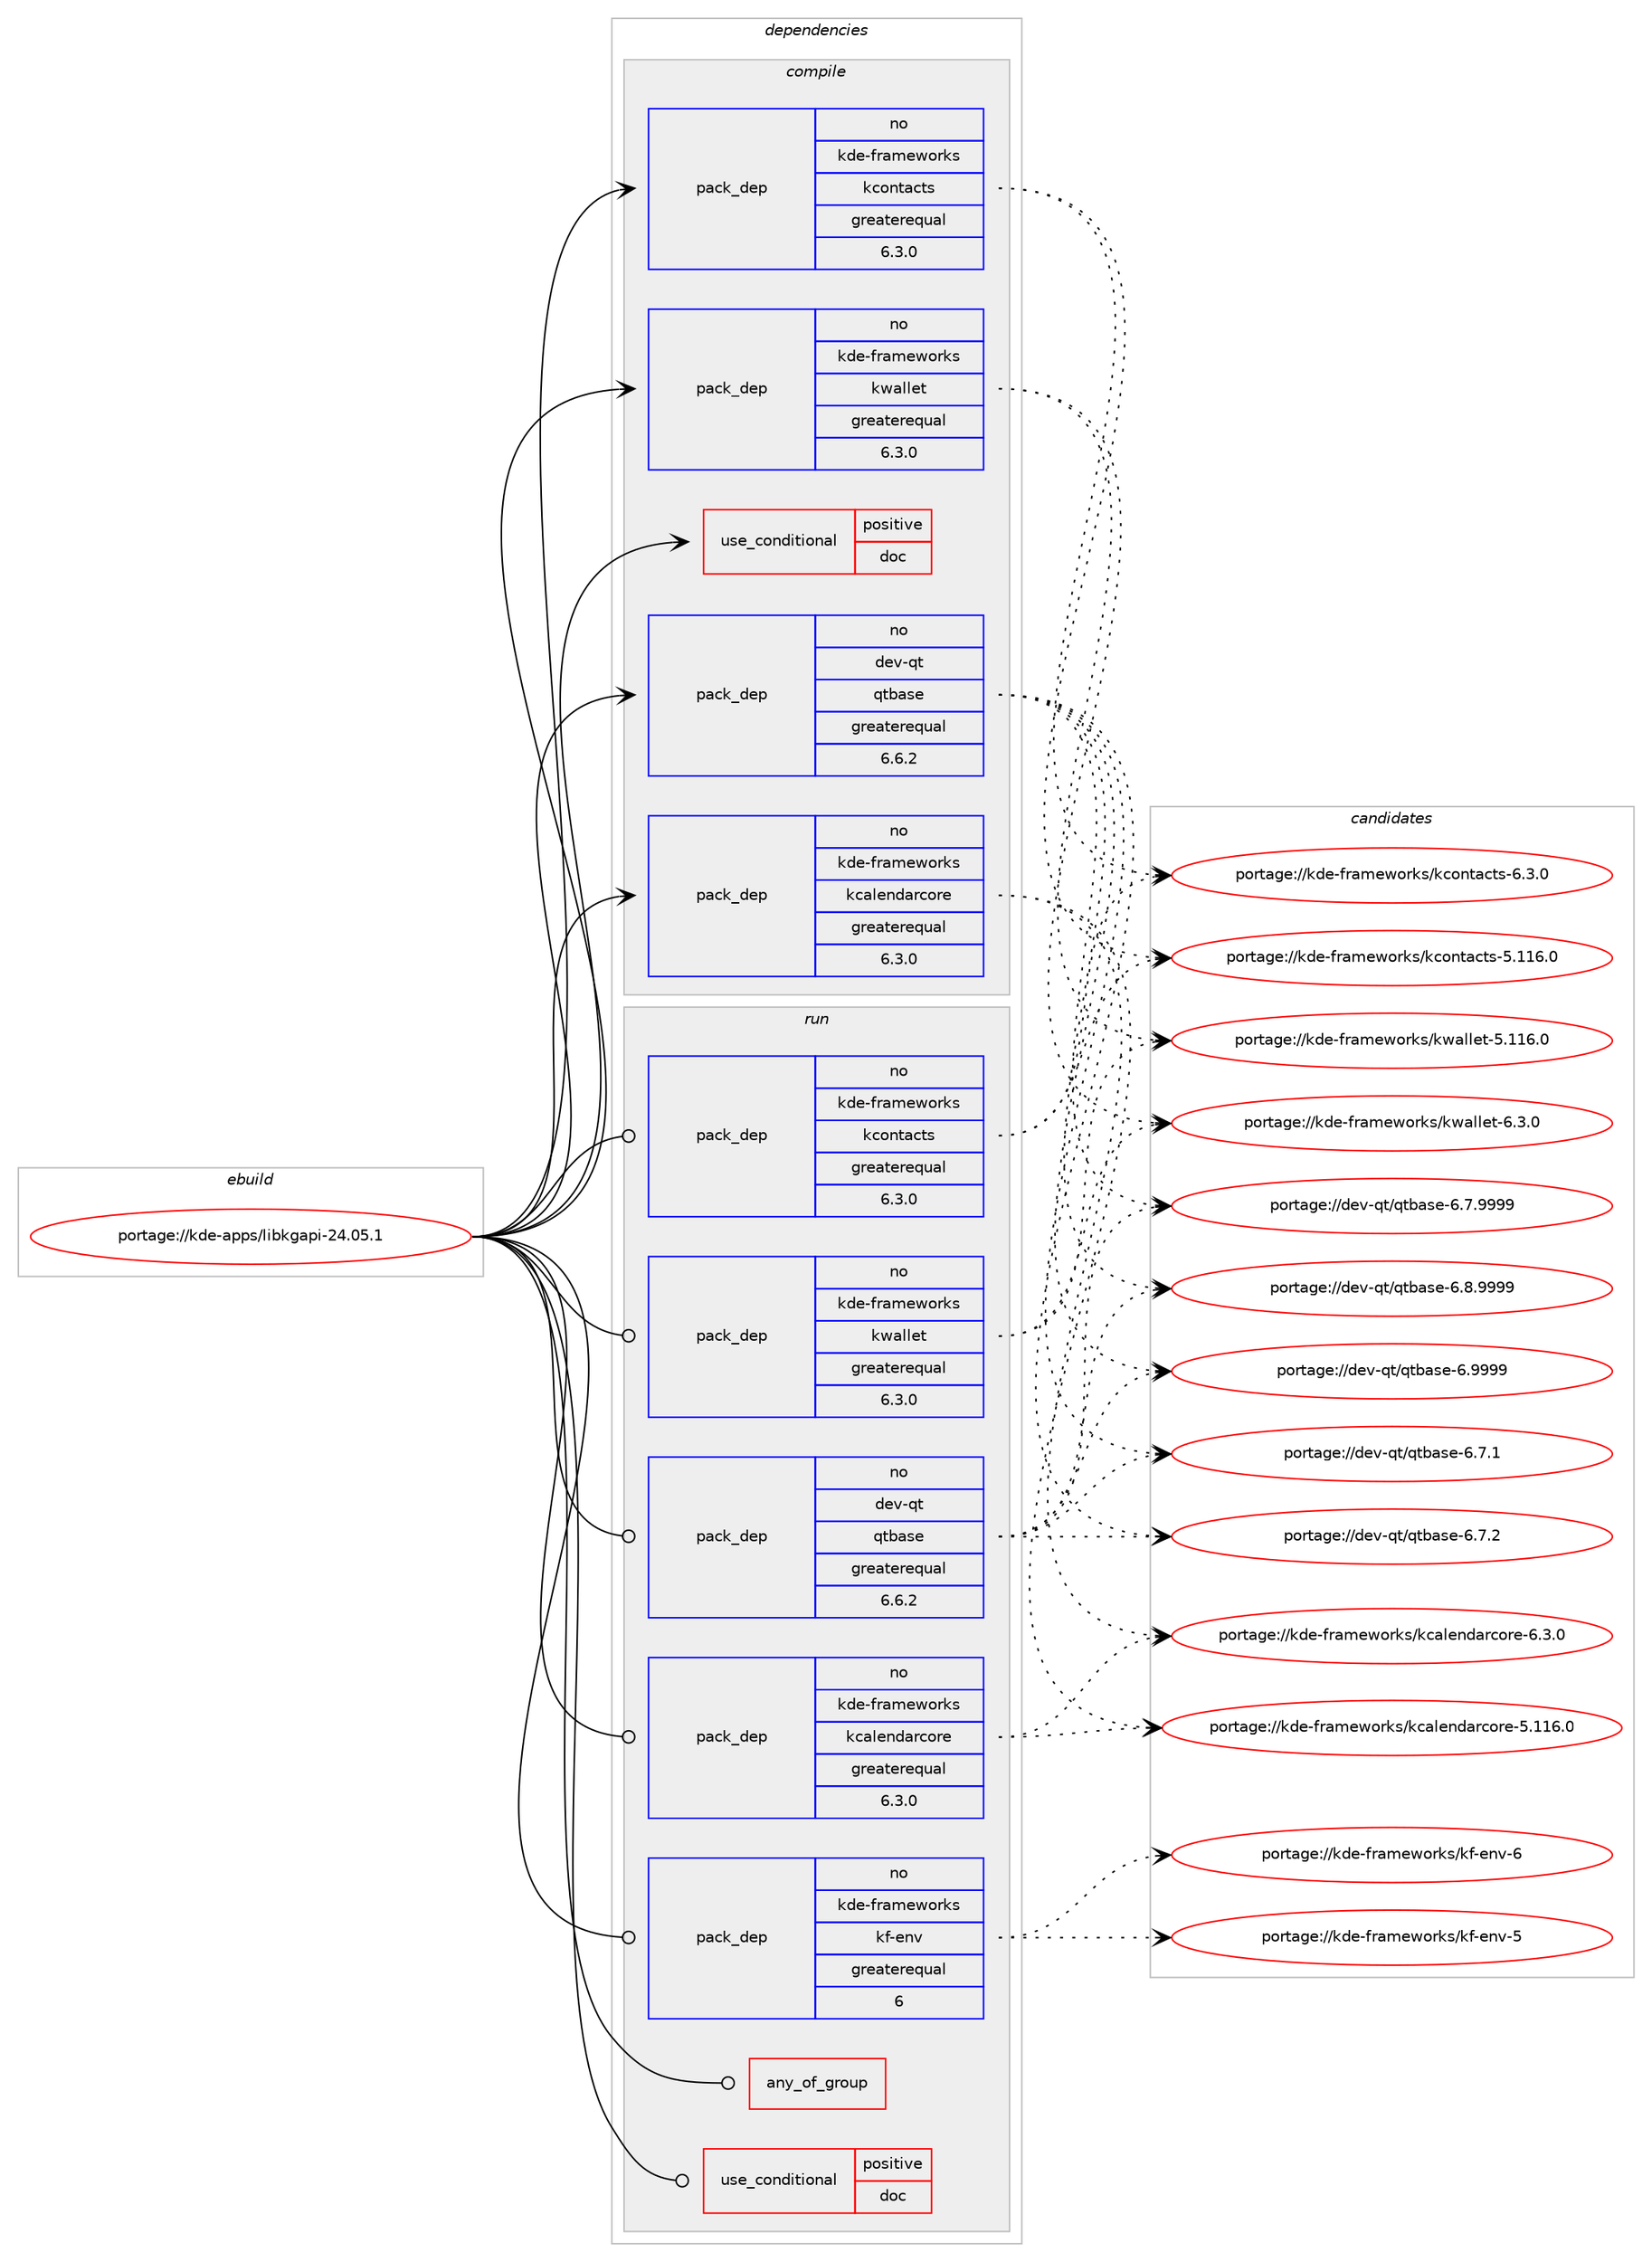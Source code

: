 digraph prolog {

# *************
# Graph options
# *************

newrank=true;
concentrate=true;
compound=true;
graph [rankdir=LR,fontname=Helvetica,fontsize=10,ranksep=1.5];#, ranksep=2.5, nodesep=0.2];
edge  [arrowhead=vee];
node  [fontname=Helvetica,fontsize=10];

# **********
# The ebuild
# **********

subgraph cluster_leftcol {
color=gray;
rank=same;
label=<<i>ebuild</i>>;
id [label="portage://kde-apps/libkgapi-24.05.1", color=red, width=4, href="../kde-apps/libkgapi-24.05.1.svg"];
}

# ****************
# The dependencies
# ****************

subgraph cluster_midcol {
color=gray;
label=<<i>dependencies</i>>;
subgraph cluster_compile {
fillcolor="#eeeeee";
style=filled;
label=<<i>compile</i>>;
subgraph cond65998 {
dependency133618 [label=<<TABLE BORDER="0" CELLBORDER="1" CELLSPACING="0" CELLPADDING="4"><TR><TD ROWSPAN="3" CELLPADDING="10">use_conditional</TD></TR><TR><TD>positive</TD></TR><TR><TD>doc</TD></TR></TABLE>>, shape=none, color=red];
# *** BEGIN UNKNOWN DEPENDENCY TYPE (TODO) ***
# dependency133618 -> package_dependency(portage://kde-apps/libkgapi-24.05.1,install,no,dev-qt,qt-docs,none,[,,],[slot(6)],[])
# *** END UNKNOWN DEPENDENCY TYPE (TODO) ***

}
id:e -> dependency133618:w [weight=20,style="solid",arrowhead="vee"];
# *** BEGIN UNKNOWN DEPENDENCY TYPE (TODO) ***
# id -> package_dependency(portage://kde-apps/libkgapi-24.05.1,install,no,dev-libs,cyrus-sasl,none,[,,],[slot(2)],[])
# *** END UNKNOWN DEPENDENCY TYPE (TODO) ***

subgraph pack65687 {
dependency133619 [label=<<TABLE BORDER="0" CELLBORDER="1" CELLSPACING="0" CELLPADDING="4" WIDTH="220"><TR><TD ROWSPAN="6" CELLPADDING="30">pack_dep</TD></TR><TR><TD WIDTH="110">no</TD></TR><TR><TD>dev-qt</TD></TR><TR><TD>qtbase</TD></TR><TR><TD>greaterequal</TD></TR><TR><TD>6.6.2</TD></TR></TABLE>>, shape=none, color=blue];
}
id:e -> dependency133619:w [weight=20,style="solid",arrowhead="vee"];
# *** BEGIN UNKNOWN DEPENDENCY TYPE (TODO) ***
# id -> package_dependency(portage://kde-apps/libkgapi-24.05.1,install,no,dev-qt,qtbase,none,[,,],[slot(6)],[])
# *** END UNKNOWN DEPENDENCY TYPE (TODO) ***

subgraph pack65688 {
dependency133620 [label=<<TABLE BORDER="0" CELLBORDER="1" CELLSPACING="0" CELLPADDING="4" WIDTH="220"><TR><TD ROWSPAN="6" CELLPADDING="30">pack_dep</TD></TR><TR><TD WIDTH="110">no</TD></TR><TR><TD>kde-frameworks</TD></TR><TR><TD>kcalendarcore</TD></TR><TR><TD>greaterequal</TD></TR><TR><TD>6.3.0</TD></TR></TABLE>>, shape=none, color=blue];
}
id:e -> dependency133620:w [weight=20,style="solid",arrowhead="vee"];
subgraph pack65689 {
dependency133621 [label=<<TABLE BORDER="0" CELLBORDER="1" CELLSPACING="0" CELLPADDING="4" WIDTH="220"><TR><TD ROWSPAN="6" CELLPADDING="30">pack_dep</TD></TR><TR><TD WIDTH="110">no</TD></TR><TR><TD>kde-frameworks</TD></TR><TR><TD>kcontacts</TD></TR><TR><TD>greaterequal</TD></TR><TR><TD>6.3.0</TD></TR></TABLE>>, shape=none, color=blue];
}
id:e -> dependency133621:w [weight=20,style="solid",arrowhead="vee"];
subgraph pack65690 {
dependency133622 [label=<<TABLE BORDER="0" CELLBORDER="1" CELLSPACING="0" CELLPADDING="4" WIDTH="220"><TR><TD ROWSPAN="6" CELLPADDING="30">pack_dep</TD></TR><TR><TD WIDTH="110">no</TD></TR><TR><TD>kde-frameworks</TD></TR><TR><TD>kwallet</TD></TR><TR><TD>greaterequal</TD></TR><TR><TD>6.3.0</TD></TR></TABLE>>, shape=none, color=blue];
}
id:e -> dependency133622:w [weight=20,style="solid",arrowhead="vee"];
}
subgraph cluster_compileandrun {
fillcolor="#eeeeee";
style=filled;
label=<<i>compile and run</i>>;
}
subgraph cluster_run {
fillcolor="#eeeeee";
style=filled;
label=<<i>run</i>>;
subgraph any1781 {
dependency133623 [label=<<TABLE BORDER="0" CELLBORDER="1" CELLSPACING="0" CELLPADDING="4"><TR><TD CELLPADDING="10">any_of_group</TD></TR></TABLE>>, shape=none, color=red];# *** BEGIN UNKNOWN DEPENDENCY TYPE (TODO) ***
# dependency133623 -> package_dependency(portage://kde-apps/libkgapi-24.05.1,run,no,kde-frameworks,breeze-icons,none,[,,],any_different_slot,[])
# *** END UNKNOWN DEPENDENCY TYPE (TODO) ***

# *** BEGIN UNKNOWN DEPENDENCY TYPE (TODO) ***
# dependency133623 -> package_dependency(portage://kde-apps/libkgapi-24.05.1,run,no,kde-frameworks,oxygen-icons,none,[,,],any_different_slot,[])
# *** END UNKNOWN DEPENDENCY TYPE (TODO) ***

}
id:e -> dependency133623:w [weight=20,style="solid",arrowhead="odot"];
subgraph cond65999 {
dependency133624 [label=<<TABLE BORDER="0" CELLBORDER="1" CELLSPACING="0" CELLPADDING="4"><TR><TD ROWSPAN="3" CELLPADDING="10">use_conditional</TD></TR><TR><TD>positive</TD></TR><TR><TD>doc</TD></TR></TABLE>>, shape=none, color=red];
# *** BEGIN UNKNOWN DEPENDENCY TYPE (TODO) ***
# dependency133624 -> package_dependency(portage://kde-apps/libkgapi-24.05.1,run,no,dev-qt,qt-docs,none,[,,],[slot(6)],[])
# *** END UNKNOWN DEPENDENCY TYPE (TODO) ***

}
id:e -> dependency133624:w [weight=20,style="solid",arrowhead="odot"];
# *** BEGIN UNKNOWN DEPENDENCY TYPE (TODO) ***
# id -> package_dependency(portage://kde-apps/libkgapi-24.05.1,run,no,dev-libs,cyrus-sasl,none,[,,],[slot(2)],[])
# *** END UNKNOWN DEPENDENCY TYPE (TODO) ***

subgraph pack65691 {
dependency133625 [label=<<TABLE BORDER="0" CELLBORDER="1" CELLSPACING="0" CELLPADDING="4" WIDTH="220"><TR><TD ROWSPAN="6" CELLPADDING="30">pack_dep</TD></TR><TR><TD WIDTH="110">no</TD></TR><TR><TD>dev-qt</TD></TR><TR><TD>qtbase</TD></TR><TR><TD>greaterequal</TD></TR><TR><TD>6.6.2</TD></TR></TABLE>>, shape=none, color=blue];
}
id:e -> dependency133625:w [weight=20,style="solid",arrowhead="odot"];
# *** BEGIN UNKNOWN DEPENDENCY TYPE (TODO) ***
# id -> package_dependency(portage://kde-apps/libkgapi-24.05.1,run,no,dev-qt,qtbase,none,[,,],[slot(6)],[])
# *** END UNKNOWN DEPENDENCY TYPE (TODO) ***

subgraph pack65692 {
dependency133626 [label=<<TABLE BORDER="0" CELLBORDER="1" CELLSPACING="0" CELLPADDING="4" WIDTH="220"><TR><TD ROWSPAN="6" CELLPADDING="30">pack_dep</TD></TR><TR><TD WIDTH="110">no</TD></TR><TR><TD>kde-frameworks</TD></TR><TR><TD>kcalendarcore</TD></TR><TR><TD>greaterequal</TD></TR><TR><TD>6.3.0</TD></TR></TABLE>>, shape=none, color=blue];
}
id:e -> dependency133626:w [weight=20,style="solid",arrowhead="odot"];
subgraph pack65693 {
dependency133627 [label=<<TABLE BORDER="0" CELLBORDER="1" CELLSPACING="0" CELLPADDING="4" WIDTH="220"><TR><TD ROWSPAN="6" CELLPADDING="30">pack_dep</TD></TR><TR><TD WIDTH="110">no</TD></TR><TR><TD>kde-frameworks</TD></TR><TR><TD>kcontacts</TD></TR><TR><TD>greaterequal</TD></TR><TR><TD>6.3.0</TD></TR></TABLE>>, shape=none, color=blue];
}
id:e -> dependency133627:w [weight=20,style="solid",arrowhead="odot"];
subgraph pack65694 {
dependency133628 [label=<<TABLE BORDER="0" CELLBORDER="1" CELLSPACING="0" CELLPADDING="4" WIDTH="220"><TR><TD ROWSPAN="6" CELLPADDING="30">pack_dep</TD></TR><TR><TD WIDTH="110">no</TD></TR><TR><TD>kde-frameworks</TD></TR><TR><TD>kf-env</TD></TR><TR><TD>greaterequal</TD></TR><TR><TD>6</TD></TR></TABLE>>, shape=none, color=blue];
}
id:e -> dependency133628:w [weight=20,style="solid",arrowhead="odot"];
subgraph pack65695 {
dependency133629 [label=<<TABLE BORDER="0" CELLBORDER="1" CELLSPACING="0" CELLPADDING="4" WIDTH="220"><TR><TD ROWSPAN="6" CELLPADDING="30">pack_dep</TD></TR><TR><TD WIDTH="110">no</TD></TR><TR><TD>kde-frameworks</TD></TR><TR><TD>kwallet</TD></TR><TR><TD>greaterequal</TD></TR><TR><TD>6.3.0</TD></TR></TABLE>>, shape=none, color=blue];
}
id:e -> dependency133629:w [weight=20,style="solid",arrowhead="odot"];
# *** BEGIN UNKNOWN DEPENDENCY TYPE (TODO) ***
# id -> package_dependency(portage://kde-apps/libkgapi-24.05.1,run,weak,kde-apps,libkgapi,none,[,,],[slot(5)],[use(disable(kf6compat),negative)])
# *** END UNKNOWN DEPENDENCY TYPE (TODO) ***

}
}

# **************
# The candidates
# **************

subgraph cluster_choices {
rank=same;
color=gray;
label=<<i>candidates</i>>;

subgraph choice65687 {
color=black;
nodesep=1;
choice10010111845113116471131169897115101455446554649 [label="portage://dev-qt/qtbase-6.7.1", color=red, width=4,href="../dev-qt/qtbase-6.7.1.svg"];
choice10010111845113116471131169897115101455446554650 [label="portage://dev-qt/qtbase-6.7.2", color=red, width=4,href="../dev-qt/qtbase-6.7.2.svg"];
choice10010111845113116471131169897115101455446554657575757 [label="portage://dev-qt/qtbase-6.7.9999", color=red, width=4,href="../dev-qt/qtbase-6.7.9999.svg"];
choice10010111845113116471131169897115101455446564657575757 [label="portage://dev-qt/qtbase-6.8.9999", color=red, width=4,href="../dev-qt/qtbase-6.8.9999.svg"];
choice1001011184511311647113116989711510145544657575757 [label="portage://dev-qt/qtbase-6.9999", color=red, width=4,href="../dev-qt/qtbase-6.9999.svg"];
dependency133619:e -> choice10010111845113116471131169897115101455446554649:w [style=dotted,weight="100"];
dependency133619:e -> choice10010111845113116471131169897115101455446554650:w [style=dotted,weight="100"];
dependency133619:e -> choice10010111845113116471131169897115101455446554657575757:w [style=dotted,weight="100"];
dependency133619:e -> choice10010111845113116471131169897115101455446564657575757:w [style=dotted,weight="100"];
dependency133619:e -> choice1001011184511311647113116989711510145544657575757:w [style=dotted,weight="100"];
}
subgraph choice65688 {
color=black;
nodesep=1;
choice107100101451021149710910111911111410711547107999710810111010097114991111141014553464949544648 [label="portage://kde-frameworks/kcalendarcore-5.116.0", color=red, width=4,href="../kde-frameworks/kcalendarcore-5.116.0.svg"];
choice10710010145102114971091011191111141071154710799971081011101009711499111114101455446514648 [label="portage://kde-frameworks/kcalendarcore-6.3.0", color=red, width=4,href="../kde-frameworks/kcalendarcore-6.3.0.svg"];
dependency133620:e -> choice107100101451021149710910111911111410711547107999710810111010097114991111141014553464949544648:w [style=dotted,weight="100"];
dependency133620:e -> choice10710010145102114971091011191111141071154710799971081011101009711499111114101455446514648:w [style=dotted,weight="100"];
}
subgraph choice65689 {
color=black;
nodesep=1;
choice1071001014510211497109101119111114107115471079911111011697991161154553464949544648 [label="portage://kde-frameworks/kcontacts-5.116.0", color=red, width=4,href="../kde-frameworks/kcontacts-5.116.0.svg"];
choice107100101451021149710910111911111410711547107991111101169799116115455446514648 [label="portage://kde-frameworks/kcontacts-6.3.0", color=red, width=4,href="../kde-frameworks/kcontacts-6.3.0.svg"];
dependency133621:e -> choice1071001014510211497109101119111114107115471079911111011697991161154553464949544648:w [style=dotted,weight="100"];
dependency133621:e -> choice107100101451021149710910111911111410711547107991111101169799116115455446514648:w [style=dotted,weight="100"];
}
subgraph choice65690 {
color=black;
nodesep=1;
choice107100101451021149710910111911111410711547107119971081081011164553464949544648 [label="portage://kde-frameworks/kwallet-5.116.0", color=red, width=4,href="../kde-frameworks/kwallet-5.116.0.svg"];
choice10710010145102114971091011191111141071154710711997108108101116455446514648 [label="portage://kde-frameworks/kwallet-6.3.0", color=red, width=4,href="../kde-frameworks/kwallet-6.3.0.svg"];
dependency133622:e -> choice107100101451021149710910111911111410711547107119971081081011164553464949544648:w [style=dotted,weight="100"];
dependency133622:e -> choice10710010145102114971091011191111141071154710711997108108101116455446514648:w [style=dotted,weight="100"];
}
subgraph choice65691 {
color=black;
nodesep=1;
choice10010111845113116471131169897115101455446554649 [label="portage://dev-qt/qtbase-6.7.1", color=red, width=4,href="../dev-qt/qtbase-6.7.1.svg"];
choice10010111845113116471131169897115101455446554650 [label="portage://dev-qt/qtbase-6.7.2", color=red, width=4,href="../dev-qt/qtbase-6.7.2.svg"];
choice10010111845113116471131169897115101455446554657575757 [label="portage://dev-qt/qtbase-6.7.9999", color=red, width=4,href="../dev-qt/qtbase-6.7.9999.svg"];
choice10010111845113116471131169897115101455446564657575757 [label="portage://dev-qt/qtbase-6.8.9999", color=red, width=4,href="../dev-qt/qtbase-6.8.9999.svg"];
choice1001011184511311647113116989711510145544657575757 [label="portage://dev-qt/qtbase-6.9999", color=red, width=4,href="../dev-qt/qtbase-6.9999.svg"];
dependency133625:e -> choice10010111845113116471131169897115101455446554649:w [style=dotted,weight="100"];
dependency133625:e -> choice10010111845113116471131169897115101455446554650:w [style=dotted,weight="100"];
dependency133625:e -> choice10010111845113116471131169897115101455446554657575757:w [style=dotted,weight="100"];
dependency133625:e -> choice10010111845113116471131169897115101455446564657575757:w [style=dotted,weight="100"];
dependency133625:e -> choice1001011184511311647113116989711510145544657575757:w [style=dotted,weight="100"];
}
subgraph choice65692 {
color=black;
nodesep=1;
choice107100101451021149710910111911111410711547107999710810111010097114991111141014553464949544648 [label="portage://kde-frameworks/kcalendarcore-5.116.0", color=red, width=4,href="../kde-frameworks/kcalendarcore-5.116.0.svg"];
choice10710010145102114971091011191111141071154710799971081011101009711499111114101455446514648 [label="portage://kde-frameworks/kcalendarcore-6.3.0", color=red, width=4,href="../kde-frameworks/kcalendarcore-6.3.0.svg"];
dependency133626:e -> choice107100101451021149710910111911111410711547107999710810111010097114991111141014553464949544648:w [style=dotted,weight="100"];
dependency133626:e -> choice10710010145102114971091011191111141071154710799971081011101009711499111114101455446514648:w [style=dotted,weight="100"];
}
subgraph choice65693 {
color=black;
nodesep=1;
choice1071001014510211497109101119111114107115471079911111011697991161154553464949544648 [label="portage://kde-frameworks/kcontacts-5.116.0", color=red, width=4,href="../kde-frameworks/kcontacts-5.116.0.svg"];
choice107100101451021149710910111911111410711547107991111101169799116115455446514648 [label="portage://kde-frameworks/kcontacts-6.3.0", color=red, width=4,href="../kde-frameworks/kcontacts-6.3.0.svg"];
dependency133627:e -> choice1071001014510211497109101119111114107115471079911111011697991161154553464949544648:w [style=dotted,weight="100"];
dependency133627:e -> choice107100101451021149710910111911111410711547107991111101169799116115455446514648:w [style=dotted,weight="100"];
}
subgraph choice65694 {
color=black;
nodesep=1;
choice107100101451021149710910111911111410711547107102451011101184553 [label="portage://kde-frameworks/kf-env-5", color=red, width=4,href="../kde-frameworks/kf-env-5.svg"];
choice107100101451021149710910111911111410711547107102451011101184554 [label="portage://kde-frameworks/kf-env-6", color=red, width=4,href="../kde-frameworks/kf-env-6.svg"];
dependency133628:e -> choice107100101451021149710910111911111410711547107102451011101184553:w [style=dotted,weight="100"];
dependency133628:e -> choice107100101451021149710910111911111410711547107102451011101184554:w [style=dotted,weight="100"];
}
subgraph choice65695 {
color=black;
nodesep=1;
choice107100101451021149710910111911111410711547107119971081081011164553464949544648 [label="portage://kde-frameworks/kwallet-5.116.0", color=red, width=4,href="../kde-frameworks/kwallet-5.116.0.svg"];
choice10710010145102114971091011191111141071154710711997108108101116455446514648 [label="portage://kde-frameworks/kwallet-6.3.0", color=red, width=4,href="../kde-frameworks/kwallet-6.3.0.svg"];
dependency133629:e -> choice107100101451021149710910111911111410711547107119971081081011164553464949544648:w [style=dotted,weight="100"];
dependency133629:e -> choice10710010145102114971091011191111141071154710711997108108101116455446514648:w [style=dotted,weight="100"];
}
}

}
